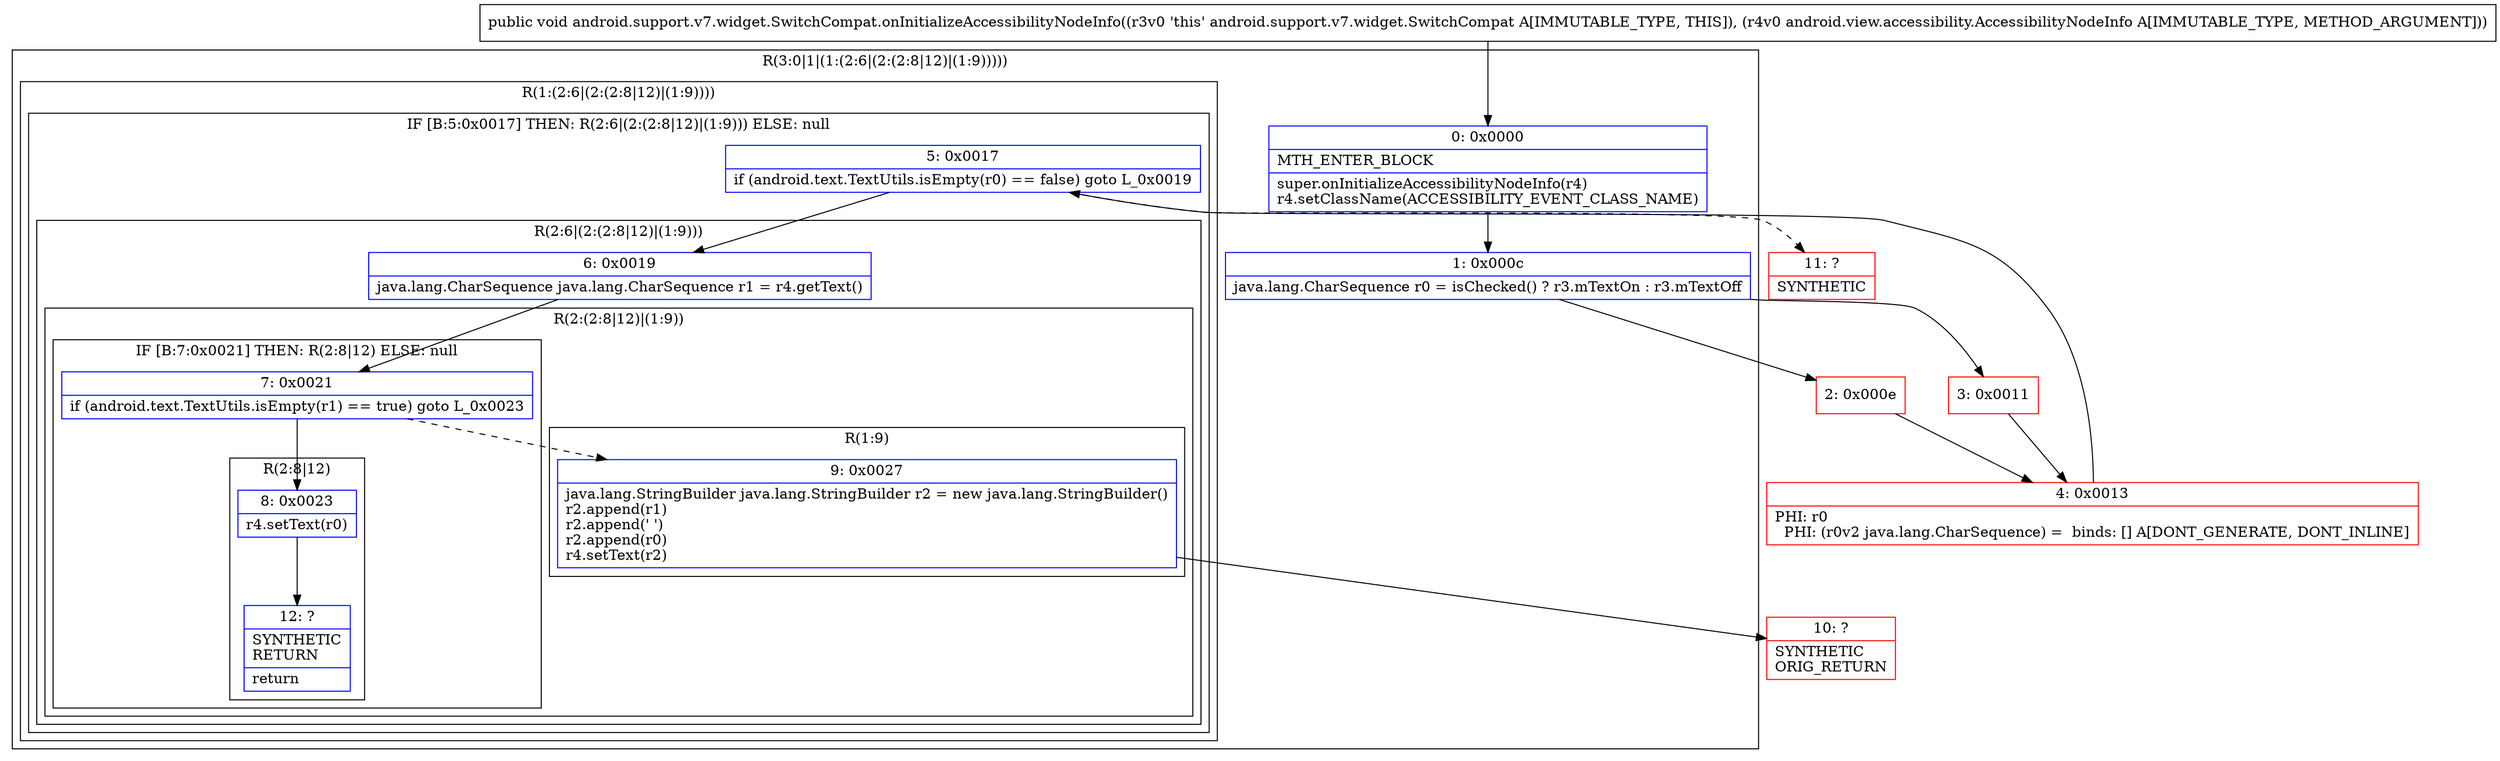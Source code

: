 digraph "CFG forandroid.support.v7.widget.SwitchCompat.onInitializeAccessibilityNodeInfo(Landroid\/view\/accessibility\/AccessibilityNodeInfo;)V" {
subgraph cluster_Region_256560247 {
label = "R(3:0|1|(1:(2:6|(2:(2:8|12)|(1:9)))))";
node [shape=record,color=blue];
Node_0 [shape=record,label="{0\:\ 0x0000|MTH_ENTER_BLOCK\l|super.onInitializeAccessibilityNodeInfo(r4)\lr4.setClassName(ACCESSIBILITY_EVENT_CLASS_NAME)\l}"];
Node_1 [shape=record,label="{1\:\ 0x000c|java.lang.CharSequence r0 = isChecked() ? r3.mTextOn : r3.mTextOff\l}"];
subgraph cluster_Region_1777231218 {
label = "R(1:(2:6|(2:(2:8|12)|(1:9))))";
node [shape=record,color=blue];
subgraph cluster_IfRegion_2027317402 {
label = "IF [B:5:0x0017] THEN: R(2:6|(2:(2:8|12)|(1:9))) ELSE: null";
node [shape=record,color=blue];
Node_5 [shape=record,label="{5\:\ 0x0017|if (android.text.TextUtils.isEmpty(r0) == false) goto L_0x0019\l}"];
subgraph cluster_Region_1963903048 {
label = "R(2:6|(2:(2:8|12)|(1:9)))";
node [shape=record,color=blue];
Node_6 [shape=record,label="{6\:\ 0x0019|java.lang.CharSequence java.lang.CharSequence r1 = r4.getText()\l}"];
subgraph cluster_Region_1366495915 {
label = "R(2:(2:8|12)|(1:9))";
node [shape=record,color=blue];
subgraph cluster_IfRegion_1054342347 {
label = "IF [B:7:0x0021] THEN: R(2:8|12) ELSE: null";
node [shape=record,color=blue];
Node_7 [shape=record,label="{7\:\ 0x0021|if (android.text.TextUtils.isEmpty(r1) == true) goto L_0x0023\l}"];
subgraph cluster_Region_195218396 {
label = "R(2:8|12)";
node [shape=record,color=blue];
Node_8 [shape=record,label="{8\:\ 0x0023|r4.setText(r0)\l}"];
Node_12 [shape=record,label="{12\:\ ?|SYNTHETIC\lRETURN\l|return\l}"];
}
}
subgraph cluster_Region_746488004 {
label = "R(1:9)";
node [shape=record,color=blue];
Node_9 [shape=record,label="{9\:\ 0x0027|java.lang.StringBuilder java.lang.StringBuilder r2 = new java.lang.StringBuilder()\lr2.append(r1)\lr2.append(' ')\lr2.append(r0)\lr4.setText(r2)\l}"];
}
}
}
}
}
}
Node_2 [shape=record,color=red,label="{2\:\ 0x000e}"];
Node_3 [shape=record,color=red,label="{3\:\ 0x0011}"];
Node_4 [shape=record,color=red,label="{4\:\ 0x0013|PHI: r0 \l  PHI: (r0v2 java.lang.CharSequence) =  binds: [] A[DONT_GENERATE, DONT_INLINE]\l}"];
Node_10 [shape=record,color=red,label="{10\:\ ?|SYNTHETIC\lORIG_RETURN\l}"];
Node_11 [shape=record,color=red,label="{11\:\ ?|SYNTHETIC\l}"];
MethodNode[shape=record,label="{public void android.support.v7.widget.SwitchCompat.onInitializeAccessibilityNodeInfo((r3v0 'this' android.support.v7.widget.SwitchCompat A[IMMUTABLE_TYPE, THIS]), (r4v0 android.view.accessibility.AccessibilityNodeInfo A[IMMUTABLE_TYPE, METHOD_ARGUMENT])) }"];
MethodNode -> Node_0;
Node_0 -> Node_1;
Node_1 -> Node_2;
Node_1 -> Node_3;
Node_5 -> Node_6;
Node_5 -> Node_11[style=dashed];
Node_6 -> Node_7;
Node_7 -> Node_8;
Node_7 -> Node_9[style=dashed];
Node_8 -> Node_12;
Node_9 -> Node_10;
Node_2 -> Node_4;
Node_3 -> Node_4;
Node_4 -> Node_5;
}

